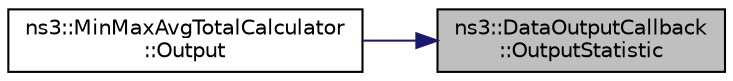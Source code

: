 digraph "ns3::DataOutputCallback::OutputStatistic"
{
 // LATEX_PDF_SIZE
  edge [fontname="Helvetica",fontsize="10",labelfontname="Helvetica",labelfontsize="10"];
  node [fontname="Helvetica",fontsize="10",shape=record];
  rankdir="RL";
  Node1 [label="ns3::DataOutputCallback\l::OutputStatistic",height=0.2,width=0.4,color="black", fillcolor="grey75", style="filled", fontcolor="black",tooltip="Outputs the data from the specified StatisticalSummary."];
  Node1 -> Node2 [dir="back",color="midnightblue",fontsize="10",style="solid",fontname="Helvetica"];
  Node2 [label="ns3::MinMaxAvgTotalCalculator\l::Output",height=0.2,width=0.4,color="black", fillcolor="white", style="filled",URL="$classns3_1_1_min_max_avg_total_calculator.html#a322de8ac4aa532298bde9870416c40cf",tooltip="Outputs the data based on the provided callback."];
}

